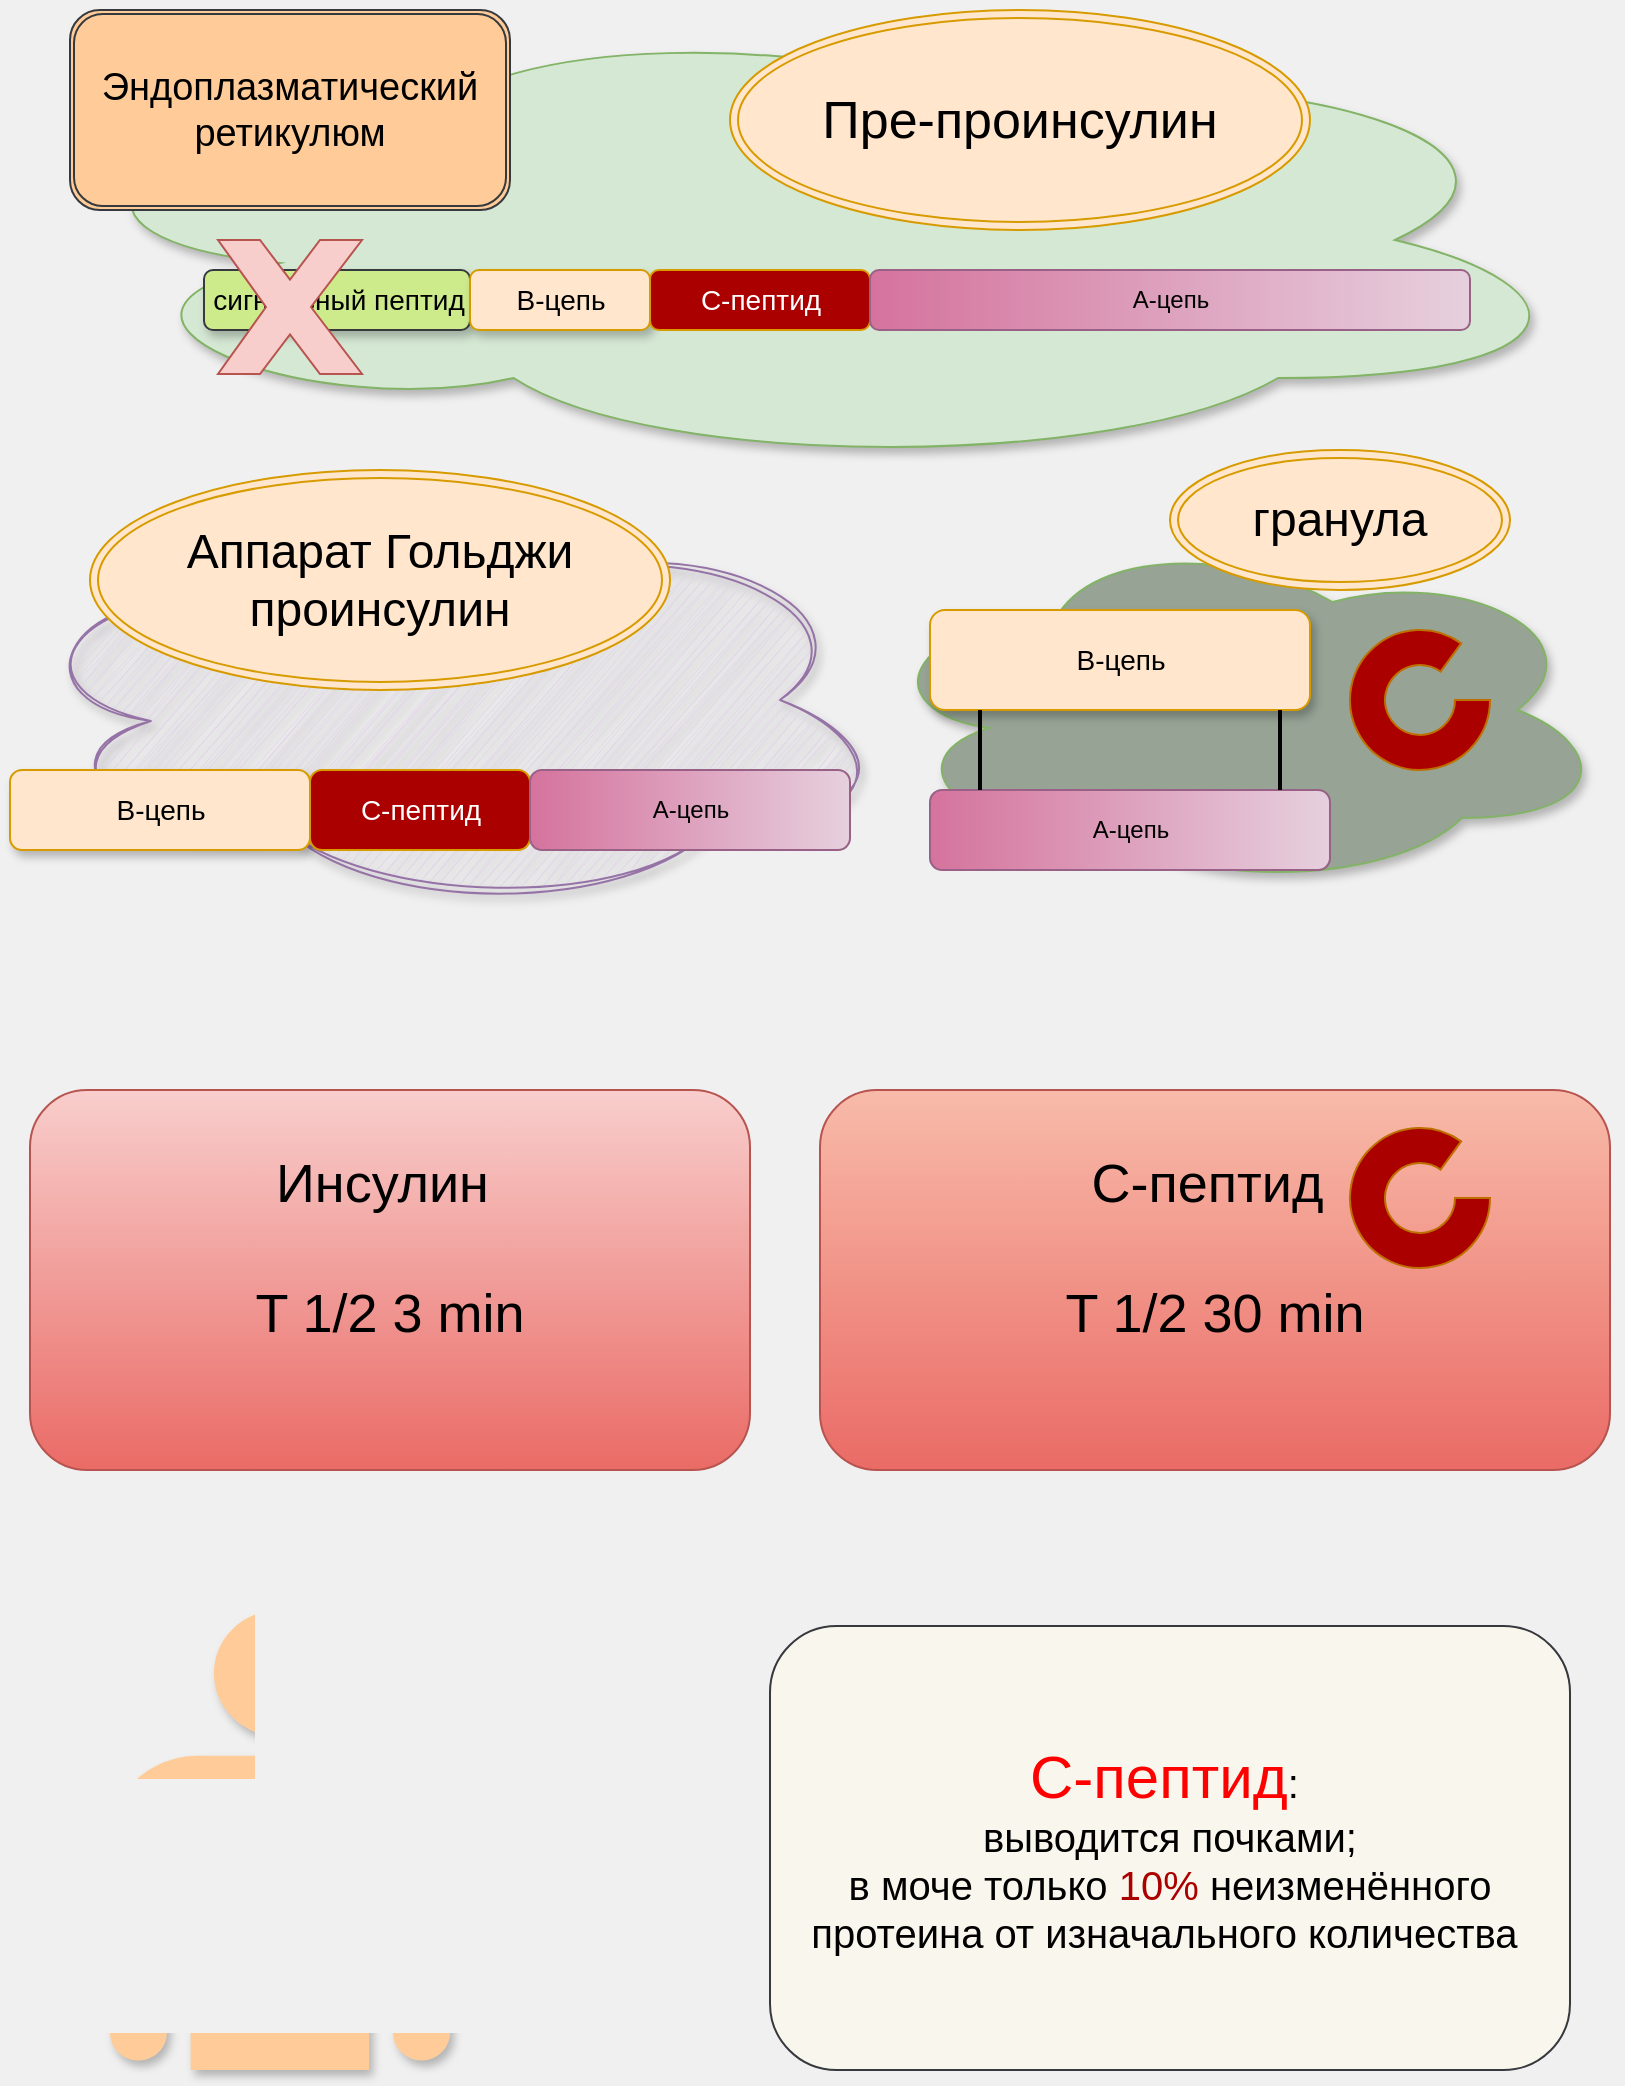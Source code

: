 <mxfile version="24.2.2" type="github">
  <diagram name="Page-1" id="Q5VpdjAaMo4lQVa2g33S">
    <mxGraphModel dx="1218" dy="657" grid="0" gridSize="10" guides="1" tooltips="1" connect="1" arrows="1" fold="1" page="1" pageScale="1" pageWidth="850" pageHeight="1100" background="#F0F0F0" math="0" shadow="0">
      <root>
        <mxCell id="0" />
        <mxCell id="1" parent="0" />
        <mxCell id="KBVNrPTxMM-x9LvNGslD-2" value="" style="ellipse;shape=cloud;whiteSpace=wrap;html=1;fillColor=#d5e8d4;strokeColor=#82b366;shadow=1;" vertex="1" parent="1">
          <mxGeometry x="30" y="10" width="780" height="230" as="geometry" />
        </mxCell>
        <mxCell id="KBVNrPTxMM-x9LvNGslD-3" value="&lt;font color=&quot;#ff0000&quot; style=&quot;font-size: 30px;&quot;&gt;С-пептид&lt;/font&gt;&lt;font style=&quot;font-size: 20px;&quot;&gt;:&amp;nbsp;&lt;/font&gt;&lt;div&gt;&lt;font style=&quot;font-size: 20px;&quot;&gt;выводится почками;&lt;/font&gt;&lt;div style=&quot;font-size: 20px;&quot;&gt;&lt;font style=&quot;font-size: 20px;&quot;&gt;в моче только &lt;font color=&quot;#ab0000&quot;&gt;10%&lt;/font&gt; неизменённого протеина&amp;nbsp;&lt;/font&gt;&lt;span style=&quot;background-color: initial;&quot;&gt;от изначального количества&amp;nbsp;&lt;/span&gt;&lt;/div&gt;&lt;/div&gt;" style="rounded=1;whiteSpace=wrap;html=1;fillColor=#f9f7ed;strokeColor=#36393d;" vertex="1" parent="1">
          <mxGeometry x="400" y="818" width="400" height="222" as="geometry" />
        </mxCell>
        <mxCell id="KBVNrPTxMM-x9LvNGslD-4" value="" style="shape=mxgraph.signs.healthcare.kidney;html=1;pointerEvents=1;fillColor=#FFCC99;strokeColor=none;verticalLabelPosition=bottom;verticalAlign=top;align=center;fontColor=#663300;shadow=1;" vertex="1" parent="1">
          <mxGeometry x="70" y="810" width="170" height="230" as="geometry" />
        </mxCell>
        <mxCell id="KBVNrPTxMM-x9LvNGslD-5" value="&lt;font style=&quot;font-size: 27px;&quot;&gt;C-пептид&amp;nbsp;&lt;/font&gt;&lt;div style=&quot;font-size: 27px;&quot;&gt;&lt;font style=&quot;font-size: 27px;&quot;&gt;&lt;br&gt;&lt;/font&gt;&lt;div style=&quot;&quot;&gt;&lt;font style=&quot;font-size: 27px;&quot;&gt;&lt;font style=&quot;font-size: 27px;&quot;&gt;T 1/2&lt;/font&gt;&lt;span style=&quot;background-color: initial;&quot;&gt;&amp;nbsp;30 min&lt;/span&gt;&lt;/font&gt;&lt;div style=&quot;&quot;&gt;&lt;div&gt;&lt;br&gt;&lt;/div&gt;&lt;/div&gt;&lt;/div&gt;&lt;/div&gt;" style="whiteSpace=wrap;html=1;fillColor=#F8BBA9;strokeColor=#b85450;gradientColor=#ea6b66;rounded=1;" vertex="1" parent="1">
          <mxGeometry x="425" y="550" width="395" height="190" as="geometry" />
        </mxCell>
        <mxCell id="KBVNrPTxMM-x9LvNGslD-8" value="&lt;font style=&quot;font-size: 27px;&quot;&gt;Инсулин&amp;nbsp;&lt;/font&gt;&lt;div style=&quot;font-size: 27px;&quot;&gt;&lt;font style=&quot;font-size: 27px;&quot;&gt;&lt;br&gt;&lt;/font&gt;&lt;div style=&quot;&quot;&gt;&lt;font style=&quot;font-size: 27px;&quot;&gt;&lt;font style=&quot;font-size: 27px;&quot;&gt;T 1/2&amp;nbsp;&lt;/font&gt;&lt;span style=&quot;background-color: initial;&quot;&gt;3 min&lt;/span&gt;&lt;/font&gt;&lt;div style=&quot;&quot;&gt;&lt;div style=&quot;&quot;&gt;&lt;br&gt;&lt;/div&gt;&lt;/div&gt;&lt;/div&gt;&lt;/div&gt;" style="whiteSpace=wrap;html=1;fillColor=#f8cecc;strokeColor=#b85450;gradientColor=#ea6b66;rounded=1;" vertex="1" parent="1">
          <mxGeometry x="30" y="550" width="360" height="190" as="geometry" />
        </mxCell>
        <mxCell id="KBVNrPTxMM-x9LvNGslD-10" value="" style="ellipse;shape=cloud;whiteSpace=wrap;html=1;fillColor=#e1d5e7;strokeColor=#9673a6;sketch=1;curveFitting=1;jiggle=2;shadow=1;" vertex="1" parent="1">
          <mxGeometry x="20" y="250" width="440" height="210" as="geometry" />
        </mxCell>
        <mxCell id="KBVNrPTxMM-x9LvNGslD-11" value="" style="ellipse;shape=cloud;whiteSpace=wrap;html=1;fillColor=#96A395;strokeColor=#82b366;shadow=1;" vertex="1" parent="1">
          <mxGeometry x="450" y="270" width="370" height="180" as="geometry" />
        </mxCell>
        <mxCell id="KBVNrPTxMM-x9LvNGslD-12" value="" style="verticalLabelPosition=bottom;verticalAlign=top;html=1;shape=mxgraph.basic.partConcEllipse;startAngle=0.25;endAngle=0.1;arcWidth=0.5;fillColor=#AB0000;strokeColor=#BD7000;fontColor=#000000;" vertex="1" parent="1">
          <mxGeometry x="690" y="320" width="70" height="70" as="geometry" />
        </mxCell>
        <mxCell id="KBVNrPTxMM-x9LvNGslD-13" value="&lt;font style=&quot;font-size: 14px;&quot;&gt;сигнальный пептид&lt;/font&gt;" style="html=1;points=[[0,0,0,0,5],[0,1,0,0,-5],[1,0,0,0,5],[1,1,0,0,-5]];perimeter=orthogonalPerimeter;outlineConnect=0;targetShapes=umlLifeline;portConstraint=eastwest;newEdgeStyle={&quot;curved&quot;:0,&quot;rounded&quot;:0};direction=south;fillColor=#cdeb8b;strokeColor=#36393d;rounded=1;shadow=1;" vertex="1" parent="1">
          <mxGeometry x="117" y="140" width="133" height="30" as="geometry" />
        </mxCell>
        <mxCell id="KBVNrPTxMM-x9LvNGslD-14" value="&lt;font style=&quot;font-size: 14px;&quot;&gt;В-цепь&lt;/font&gt;" style="html=1;points=[[0,0,0,0,5],[0,1,0,0,-5],[1,0,0,0,5],[1,1,0,0,-5]];perimeter=orthogonalPerimeter;outlineConnect=0;targetShapes=umlLifeline;portConstraint=eastwest;newEdgeStyle={&quot;curved&quot;:0,&quot;rounded&quot;:0};direction=south;fillColor=#ffe6cc;strokeColor=#d79b00;rounded=1;shadow=1;" vertex="1" parent="1">
          <mxGeometry x="250" y="140" width="90" height="30" as="geometry" />
        </mxCell>
        <mxCell id="KBVNrPTxMM-x9LvNGslD-15" value="&lt;font style=&quot;font-size: 14px;&quot;&gt;С-пептид&lt;/font&gt;" style="html=1;points=[[0,0,0,0,5],[0,1,0,0,-5],[1,0,0,0,5],[1,1,0,0,-5]];perimeter=orthogonalPerimeter;outlineConnect=0;targetShapes=umlLifeline;portConstraint=eastwest;newEdgeStyle={&quot;curved&quot;:0,&quot;rounded&quot;:0};direction=south;fillColor=#AB0000;strokeColor=#D79B00;rounded=1;fontColor=#FFFFFF;" vertex="1" parent="1">
          <mxGeometry x="340" y="140" width="110" height="30" as="geometry" />
        </mxCell>
        <mxCell id="KBVNrPTxMM-x9LvNGslD-16" value="А-цепь" style="html=1;points=[[0,0,0,0,5],[0,1,0,0,-5],[1,0,0,0,5],[1,1,0,0,-5]];perimeter=orthogonalPerimeter;outlineConnect=0;targetShapes=umlLifeline;portConstraint=eastwest;newEdgeStyle={&quot;curved&quot;:0,&quot;rounded&quot;:0};direction=south;fillColor=#e6d0de;gradientColor=#d5739d;strokeColor=#996185;rounded=1;" vertex="1" parent="1">
          <mxGeometry x="450" y="140" width="300" height="30" as="geometry" />
        </mxCell>
        <mxCell id="KBVNrPTxMM-x9LvNGslD-17" value="&lt;font style=&quot;font-size: 14px;&quot;&gt;В-цепь&lt;/font&gt;" style="html=1;points=[[0,0,0,0,5],[0,1,0,0,-5],[1,0,0,0,5],[1,1,0,0,-5]];perimeter=orthogonalPerimeter;outlineConnect=0;targetShapes=umlLifeline;portConstraint=eastwest;newEdgeStyle={&quot;curved&quot;:0,&quot;rounded&quot;:0};direction=south;fillColor=#ffe6cc;strokeColor=#d79b00;rounded=1;shadow=1;" vertex="1" parent="1">
          <mxGeometry x="20" y="390" width="150" height="40" as="geometry" />
        </mxCell>
        <mxCell id="KBVNrPTxMM-x9LvNGslD-18" value="&lt;font style=&quot;font-size: 14px;&quot;&gt;С-пептид&lt;/font&gt;" style="html=1;points=[[0,0,0,0,5],[0,1,0,0,-5],[1,0,0,0,5],[1,1,0,0,-5]];perimeter=orthogonalPerimeter;outlineConnect=0;targetShapes=umlLifeline;portConstraint=eastwest;newEdgeStyle={&quot;curved&quot;:0,&quot;rounded&quot;:0};direction=south;fillColor=#AB0000;gradientColor=none;strokeColor=#d79b00;rounded=1;fontColor=#FFFFFF;" vertex="1" parent="1">
          <mxGeometry x="170" y="390" width="110" height="40" as="geometry" />
        </mxCell>
        <mxCell id="KBVNrPTxMM-x9LvNGslD-19" value="А-цепь" style="html=1;points=[[0,0,0,0,5],[0,1,0,0,-5],[1,0,0,0,5],[1,1,0,0,-5]];perimeter=orthogonalPerimeter;outlineConnect=0;targetShapes=umlLifeline;portConstraint=eastwest;newEdgeStyle={&quot;curved&quot;:0,&quot;rounded&quot;:0};direction=south;fillColor=#e6d0de;gradientColor=#d5739d;strokeColor=#996185;rounded=1;" vertex="1" parent="1">
          <mxGeometry x="280" y="390" width="160" height="40" as="geometry" />
        </mxCell>
        <mxCell id="KBVNrPTxMM-x9LvNGslD-20" value="&lt;font style=&quot;font-size: 14px;&quot;&gt;В-цепь&lt;/font&gt;" style="html=1;points=[[0,0,0,0,5],[0,1,0,0,-5],[1,0,0,0,5],[1,1,0,0,-5]];perimeter=orthogonalPerimeter;outlineConnect=0;targetShapes=umlLifeline;portConstraint=eastwest;newEdgeStyle={&quot;curved&quot;:0,&quot;rounded&quot;:0};direction=south;fillColor=#ffe6cc;strokeColor=#d79b00;rounded=1;shadow=1;" vertex="1" parent="1">
          <mxGeometry x="480" y="310" width="190" height="50" as="geometry" />
        </mxCell>
        <mxCell id="KBVNrPTxMM-x9LvNGslD-21" value="А-цепь" style="html=1;points=[[0,0,0,0,5],[0,1,0,0,-5],[1,0,0,0,5],[1,1,0,0,-5]];perimeter=orthogonalPerimeter;outlineConnect=0;targetShapes=umlLifeline;portConstraint=eastwest;newEdgeStyle={&quot;curved&quot;:0,&quot;rounded&quot;:0};direction=south;fillColor=#e6d0de;gradientColor=#d5739d;strokeColor=#996185;rounded=1;" vertex="1" parent="1">
          <mxGeometry x="480" y="400" width="200" height="40" as="geometry" />
        </mxCell>
        <mxCell id="KBVNrPTxMM-x9LvNGslD-23" value="" style="line;strokeWidth=2;direction=south;html=1;" vertex="1" parent="1">
          <mxGeometry x="500" y="360" width="10" height="40" as="geometry" />
        </mxCell>
        <mxCell id="KBVNrPTxMM-x9LvNGslD-24" value="" style="line;strokeWidth=2;direction=south;html=1;" vertex="1" parent="1">
          <mxGeometry x="650" y="360" width="10" height="40" as="geometry" />
        </mxCell>
        <mxCell id="KBVNrPTxMM-x9LvNGslD-25" value="&lt;font style=&quot;font-size: 19px;&quot;&gt;Эндоплазматический ретикулюм&lt;/font&gt;" style="shape=ext;double=1;rounded=1;whiteSpace=wrap;html=1;fillColor=#ffcc99;strokeColor=#36393d;" vertex="1" parent="1">
          <mxGeometry x="50" y="10" width="220" height="100" as="geometry" />
        </mxCell>
        <mxCell id="KBVNrPTxMM-x9LvNGslD-26" value="&lt;font style=&quot;font-size: 26px;&quot;&gt;Пре-проинсулин&lt;/font&gt;" style="ellipse;shape=doubleEllipse;whiteSpace=wrap;html=1;fillColor=#ffe6cc;strokeColor=#d79b00;" vertex="1" parent="1">
          <mxGeometry x="380" y="10" width="290" height="110" as="geometry" />
        </mxCell>
        <mxCell id="KBVNrPTxMM-x9LvNGslD-27" value="&lt;font style=&quot;font-size: 24px;&quot;&gt;Аппарат Гольджи&lt;/font&gt;&lt;div&gt;&lt;font style=&quot;font-size: 24px;&quot;&gt;проинсулин&lt;/font&gt;&lt;/div&gt;" style="ellipse;shape=doubleEllipse;whiteSpace=wrap;html=1;fillColor=#ffe6cc;strokeColor=#d79b00;" vertex="1" parent="1">
          <mxGeometry x="60" y="240" width="290" height="110" as="geometry" />
        </mxCell>
        <mxCell id="KBVNrPTxMM-x9LvNGslD-28" value="&lt;font style=&quot;font-size: 24px;&quot;&gt;гранула&lt;/font&gt;" style="ellipse;shape=doubleEllipse;whiteSpace=wrap;html=1;fillColor=#ffe6cc;strokeColor=#d79b00;" vertex="1" parent="1">
          <mxGeometry x="600" y="230" width="170" height="70" as="geometry" />
        </mxCell>
        <mxCell id="KBVNrPTxMM-x9LvNGslD-30" value="" style="verticalLabelPosition=bottom;verticalAlign=top;html=1;shape=mxgraph.basic.x;fillColor=#f8cecc;strokeColor=#b85450;" vertex="1" parent="1">
          <mxGeometry x="124" y="125" width="72" height="67" as="geometry" />
        </mxCell>
        <mxCell id="KBVNrPTxMM-x9LvNGslD-32" value="" style="verticalLabelPosition=bottom;verticalAlign=top;html=1;shape=mxgraph.basic.partConcEllipse;startAngle=0.25;endAngle=0.1;arcWidth=0.5;fillColor=#AB0000;strokeColor=#BD7000;fontColor=#000000;" vertex="1" parent="1">
          <mxGeometry x="690" y="569" width="70" height="70" as="geometry" />
        </mxCell>
      </root>
    </mxGraphModel>
  </diagram>
</mxfile>
